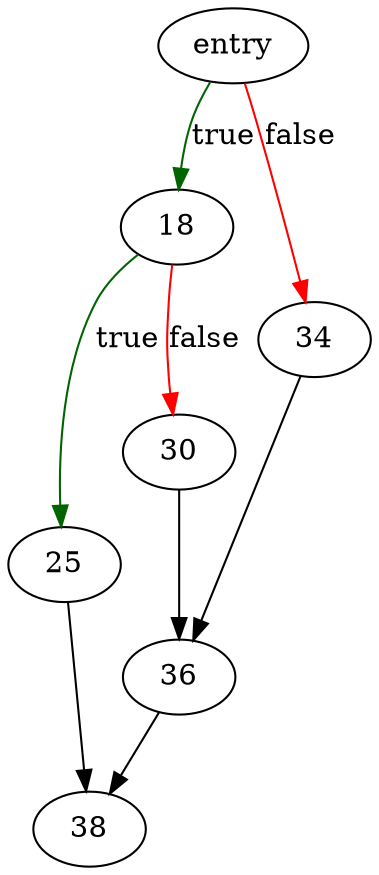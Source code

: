 digraph "btreeGetUnusedPage" {
	// Node definitions.
	4 [label=entry];
	18;
	25;
	30;
	34;
	36;
	38;

	// Edge definitions.
	4 -> 18 [
		color=darkgreen
		label=true
	];
	4 -> 34 [
		color=red
		label=false
	];
	18 -> 25 [
		color=darkgreen
		label=true
	];
	18 -> 30 [
		color=red
		label=false
	];
	25 -> 38;
	30 -> 36;
	34 -> 36;
	36 -> 38;
}
